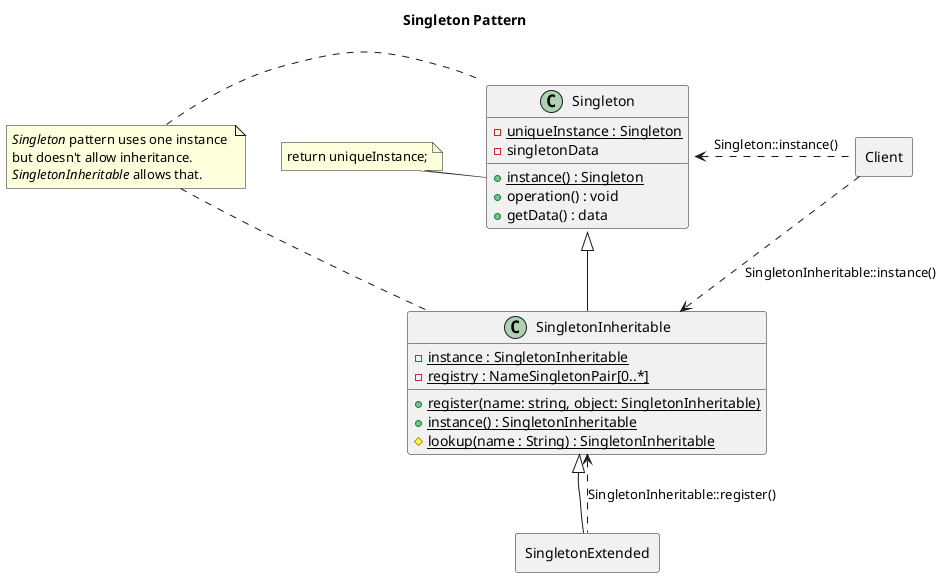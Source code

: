 @startuml

'left to right direction
allowmixing

title Singleton Pattern

class Singleton
class SingletonInheritable
rectangle Client
rectangle SingletonExtended

Singleton : -{static} uniqueInstance : Singleton
Singleton : -singletonData
Singleton : +{static} instance() : Singleton
Singleton : +operation() : void
Singleton : +getData() : data

SingletonInheritable : -{static} instance : SingletonInheritable
SingletonInheritable : -{static} registry : NameSingletonPair[0..*]
SingletonInheritable : +{static} register(name: string, object: SingletonInheritable)
SingletonInheritable : +{static} instance() : SingletonInheritable
SingletonInheritable : #{static} lookup(name : String) : SingletonInheritable

Singleton <|-- SingletonInheritable
SingletonInheritable <|-- SingletonExtended

Client .left.> Singleton : Singleton::instance()
Client ..> SingletonInheritable : SingletonInheritable::instance()
SingletonInheritable <.. SingletonExtended : SingletonInheritable::register()

note as nSingleton
    <i>Singleton</i> pattern uses one instance 
    but doesn't allow inheritance.
    <i>SingletonInheritable</i> allows that.
end note
nSingleton . Singleton
nSingleton . SingletonInheritable

note as nSingletonInstance
    return uniqueInstance;
end note
nSingletonInstance . Singleton::instance

@enduml
